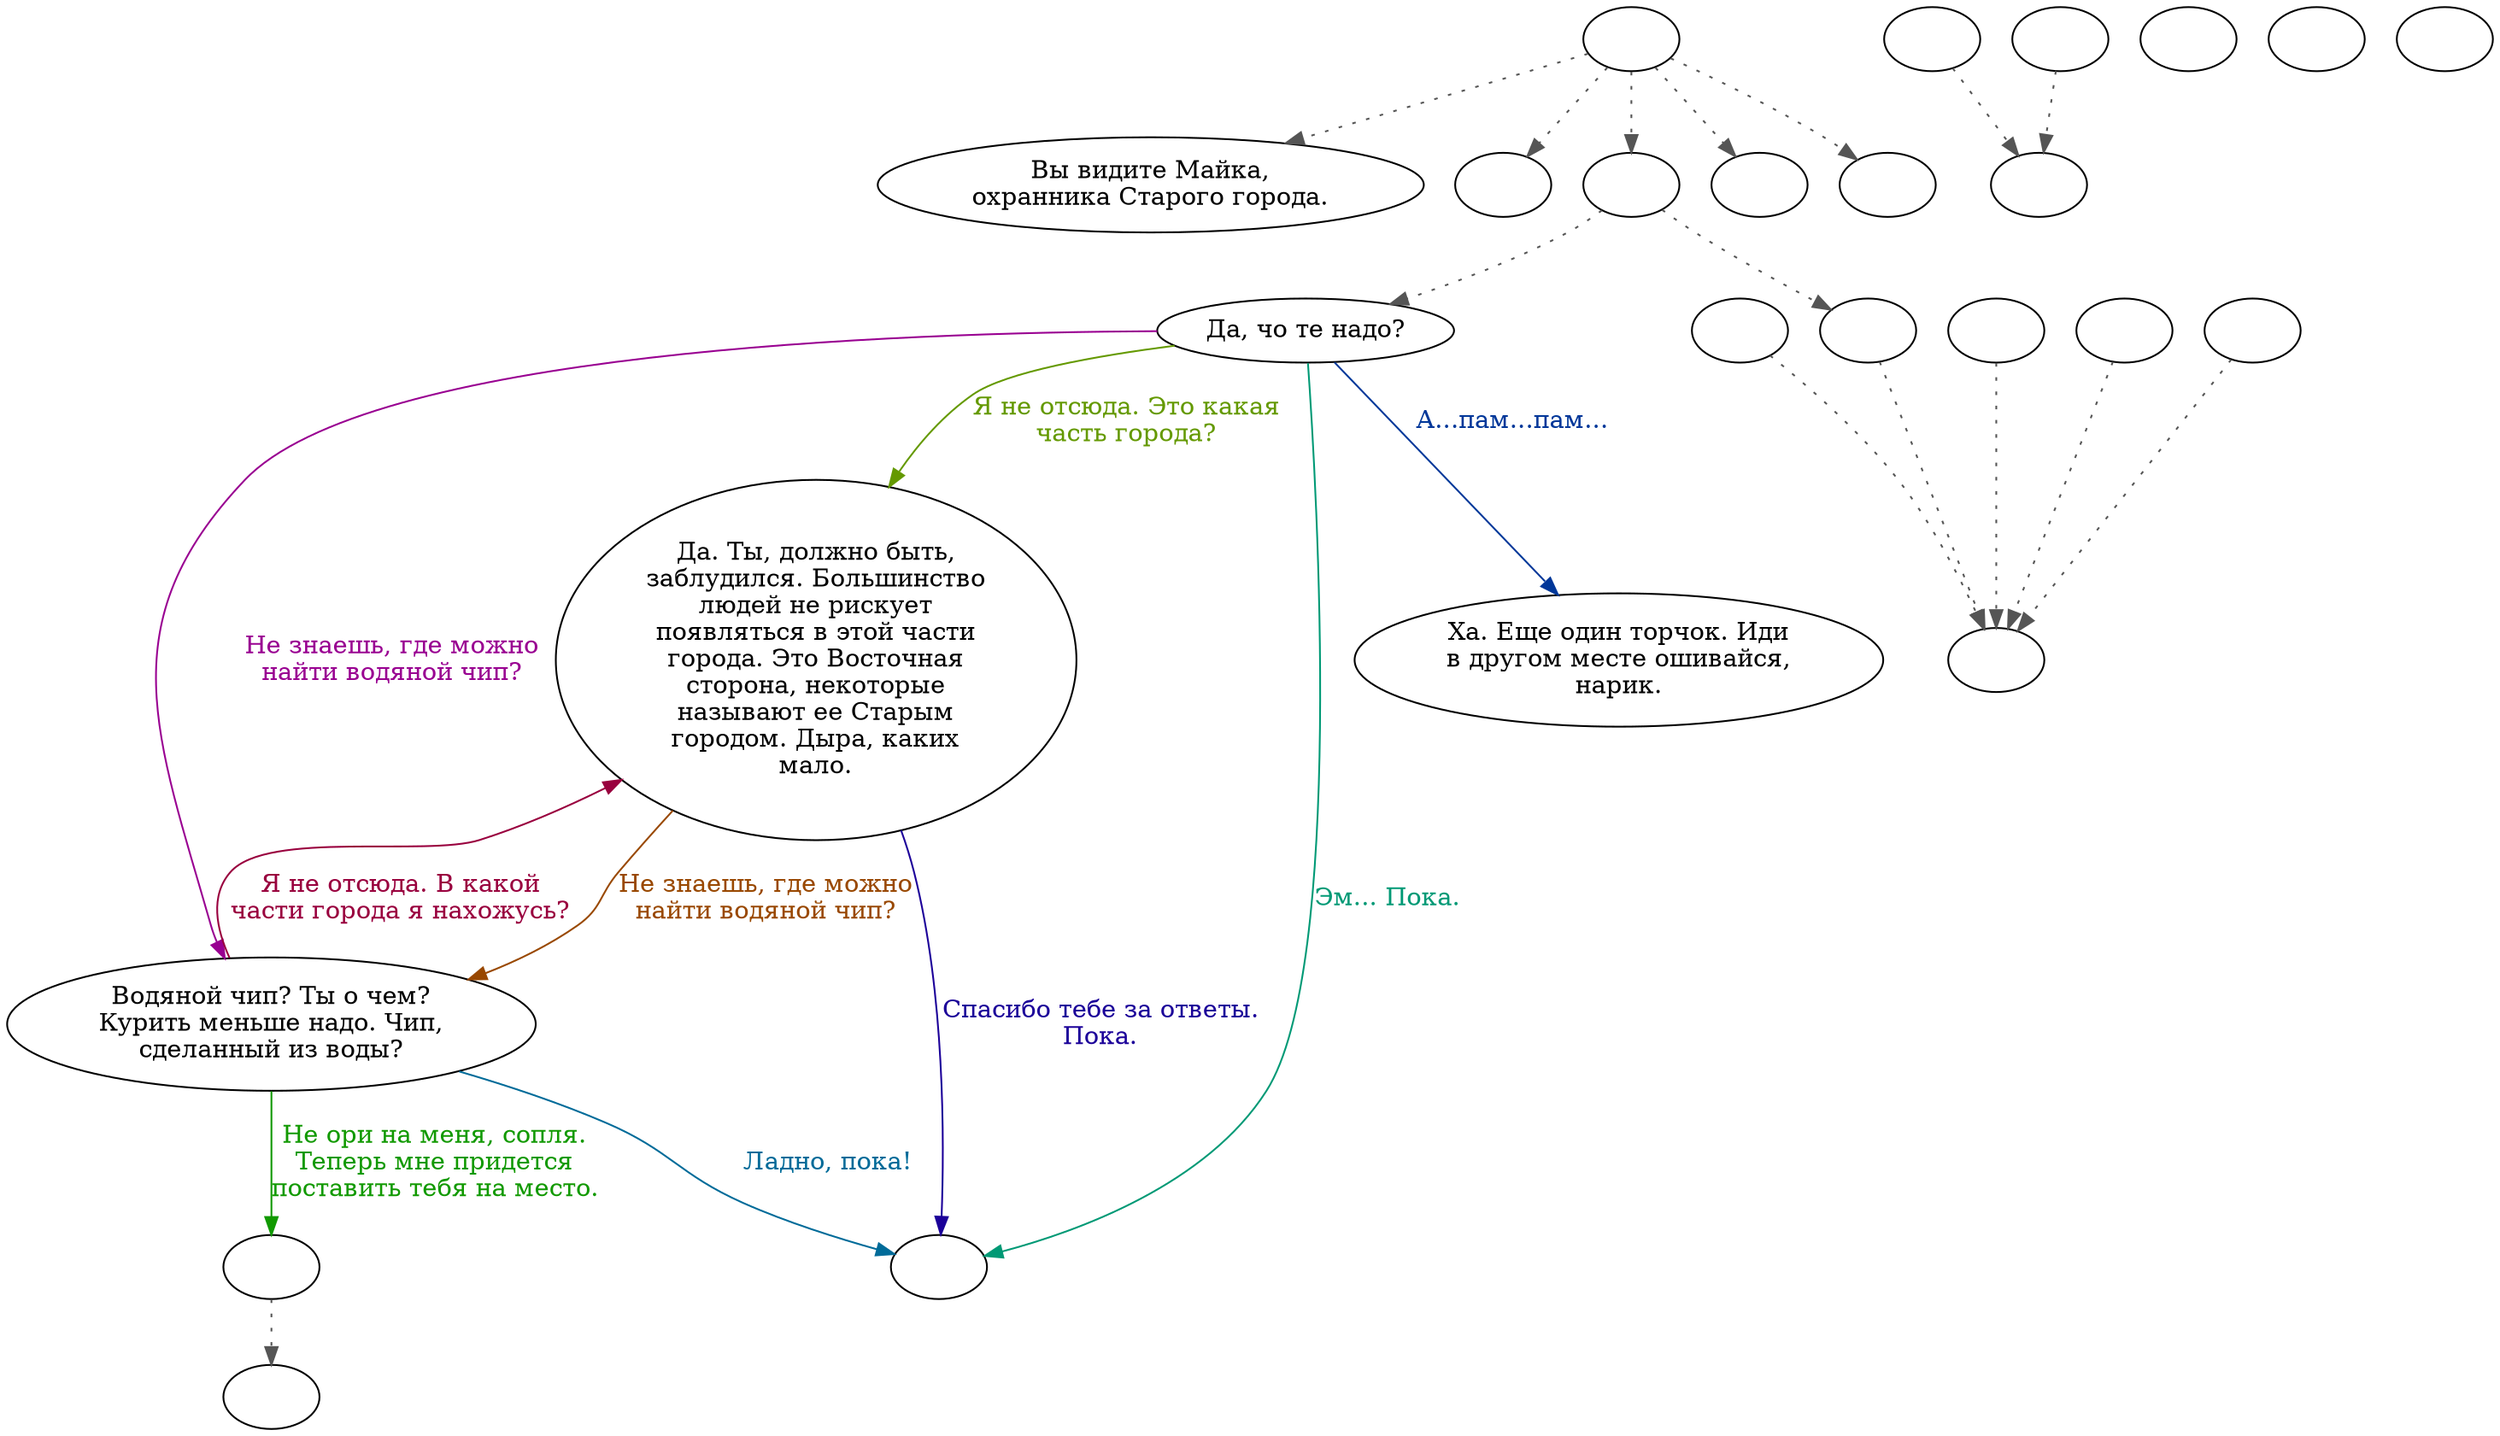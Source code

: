 digraph mike {
  "start" [style=filled       fillcolor="#FFFFFF"       color="#000000"]
  "start" -> "look_at_p_proc" [style=dotted color="#555555"]
  "start" -> "pickup_p_proc" [style=dotted color="#555555"]
  "start" -> "talk_p_proc" [style=dotted color="#555555"]
  "start" -> "critter_p_proc" [style=dotted color="#555555"]
  "start" -> "destroy_p_proc" [style=dotted color="#555555"]
  "start" [label=""]
  "combat" [style=filled       fillcolor="#FFFFFF"       color="#000000"]
  "combat" [label=""]
  "critter_p_proc" [style=filled       fillcolor="#FFFFFF"       color="#000000"]
  "critter_p_proc" [label=""]
  "pickup_p_proc" [style=filled       fillcolor="#FFFFFF"       color="#000000"]
  "pickup_p_proc" [label=""]
  "talk_p_proc" [style=filled       fillcolor="#FFFFFF"       color="#000000"]
  "talk_p_proc" -> "get_reaction" [style=dotted color="#555555"]
  "talk_p_proc" -> "Mike01" [style=dotted color="#555555"]
  "talk_p_proc" [label=""]
  "destroy_p_proc" [style=filled       fillcolor="#FFFFFF"       color="#000000"]
  "destroy_p_proc" [label=""]
  "look_at_p_proc" [style=filled       fillcolor="#FFFFFF"       color="#000000"]
  "look_at_p_proc" [label="Вы видите Майка,\nохранника Старого города."]
  "Mike01" [style=filled       fillcolor="#FFFFFF"       color="#000000"]
  "Mike01" [label="Да, чо те надо?"]
  "Mike01" -> "Mike02" [label="А...пам...пам..." color="#003799" fontcolor="#003799"]
  "Mike01" -> "Mike03" [label="Я не отсюда. Это какая\nчасть города?" color="#649900" fontcolor="#649900"]
  "Mike01" -> "Mike04" [label="Не знаешь, где можно\nнайти водяной чип?" color="#990091" fontcolor="#990091"]
  "Mike01" -> "Mike05" [label="Эм... Пока." color="#009975" fontcolor="#009975"]
  "Mike02" [style=filled       fillcolor="#FFFFFF"       color="#000000"]
  "Mike02" [label="Ха. Еще один торчок. Иди\nв другом месте ошивайся,\nнарик."]
  "Mike03" [style=filled       fillcolor="#FFFFFF"       color="#000000"]
  "Mike03" [label="Да. Ты, должно быть,\nзаблудился. Большинство\nлюдей не рискует\nпоявляться в этой части\nгорода. Это Восточная\nсторона, некоторые\nназывают ее Старым\nгородом. Дыра, каких\nмало."]
  "Mike03" -> "Mike04" [label="Не знаешь, где можно\nнайти водяной чип?" color="#994800" fontcolor="#994800"]
  "Mike03" -> "Mike05" [label="Спасибо тебе за ответы.\nПока." color="#1B0099" fontcolor="#1B0099"]
  "Mike04" [style=filled       fillcolor="#FFFFFF"       color="#000000"]
  "Mike04" [label="Водяной чип? Ты о чем?\nКурить меньше надо. Чип,\nсделанный из воды?"]
  "Mike04" -> "Mike06" [label="Не ори на меня, сопля.\nТеперь мне придется\nпоставить тебя на место." color="#119900" fontcolor="#119900"]
  "Mike04" -> "Mike03" [label="Я не отсюда. В какой\nчасти города я нахожусь?" color="#99003E" fontcolor="#99003E"]
  "Mike04" -> "Mike05" [label="Ладно, пока!" color="#006B99" fontcolor="#006B99"]
  "Mike05" [style=filled       fillcolor="#FFFFFF"       color="#000000"]
  "Mike05" [label=""]
  "Mike06" [style=filled       fillcolor="#FFFFFF"       color="#000000"]
  "Mike06" -> "combat" [style=dotted color="#555555"]
  "Mike06" [label=""]
  "get_reaction" [style=filled       fillcolor="#FFFFFF"       color="#000000"]
  "get_reaction" -> "ReactToLevel" [style=dotted color="#555555"]
  "get_reaction" [label=""]
  "ReactToLevel" [style=filled       fillcolor="#FFFFFF"       color="#000000"]
  "ReactToLevel" [label=""]
  "LevelToReact" [style=filled       fillcolor="#FFFFFF"       color="#000000"]
  "LevelToReact" [label=""]
  "UpReact" [style=filled       fillcolor="#FFFFFF"       color="#000000"]
  "UpReact" -> "ReactToLevel" [style=dotted color="#555555"]
  "UpReact" [label=""]
  "DownReact" [style=filled       fillcolor="#FFFFFF"       color="#000000"]
  "DownReact" -> "ReactToLevel" [style=dotted color="#555555"]
  "DownReact" [label=""]
  "BottomReact" [style=filled       fillcolor="#FFFFFF"       color="#000000"]
  "BottomReact" [label=""]
  "TopReact" [style=filled       fillcolor="#FFFFFF"       color="#000000"]
  "TopReact" [label=""]
  "BigUpReact" [style=filled       fillcolor="#FFFFFF"       color="#000000"]
  "BigUpReact" -> "ReactToLevel" [style=dotted color="#555555"]
  "BigUpReact" [label=""]
  "BigDownReact" [style=filled       fillcolor="#FFFFFF"       color="#000000"]
  "BigDownReact" -> "ReactToLevel" [style=dotted color="#555555"]
  "BigDownReact" [label=""]
  "UpReactLevel" [style=filled       fillcolor="#FFFFFF"       color="#000000"]
  "UpReactLevel" -> "LevelToReact" [style=dotted color="#555555"]
  "UpReactLevel" [label=""]
  "DownReactLevel" [style=filled       fillcolor="#FFFFFF"       color="#000000"]
  "DownReactLevel" -> "LevelToReact" [style=dotted color="#555555"]
  "DownReactLevel" [label=""]
  "Goodbyes" [style=filled       fillcolor="#FFFFFF"       color="#000000"]
  "Goodbyes" [label=""]
}